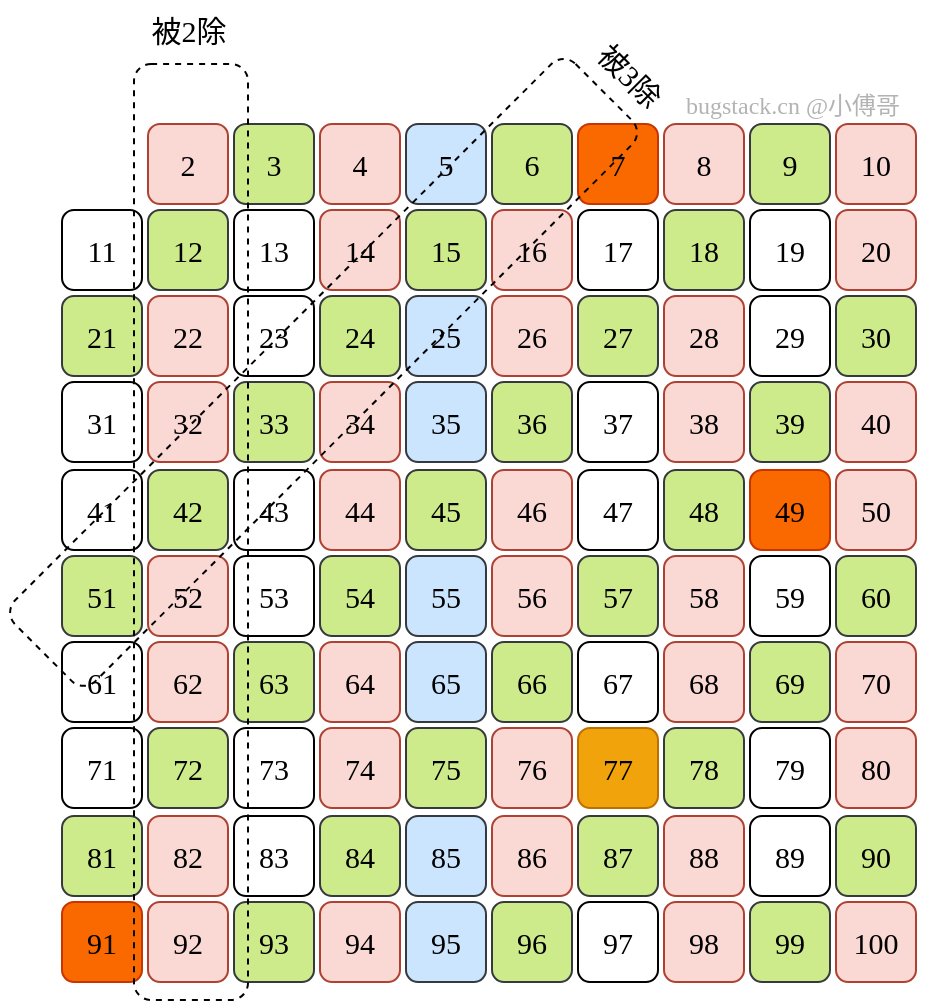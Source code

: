 <mxfile version="20.2.8" type="device"><diagram id="tUD_5RNZibAbXZSyxroM" name="图1"><mxGraphModel dx="1186" dy="739" grid="0" gridSize="10" guides="1" tooltips="1" connect="1" arrows="1" fold="1" page="1" pageScale="1" pageWidth="580" pageHeight="800" math="0" shadow="0"><root><mxCell id="0"/><mxCell id="1" parent="0"/><mxCell id="F0_OT4tNZvmIUbUzwiLg-2" value="2" style="rounded=1;whiteSpace=wrap;html=1;fontFamily=Comic Sans MS;fontSize=15;fillColor=#fad9d5;strokeColor=#ae4132;" vertex="1" parent="1"><mxGeometry x="86" y="180" width="40" height="40" as="geometry"/></mxCell><mxCell id="F0_OT4tNZvmIUbUzwiLg-3" value="3" style="rounded=1;whiteSpace=wrap;html=1;fontFamily=Comic Sans MS;fontSize=15;fillColor=#cdeb8b;strokeColor=#36393d;" vertex="1" parent="1"><mxGeometry x="129" y="180" width="40" height="40" as="geometry"/></mxCell><mxCell id="F0_OT4tNZvmIUbUzwiLg-4" value="4" style="rounded=1;whiteSpace=wrap;html=1;fontFamily=Comic Sans MS;fontSize=15;fillColor=#fad9d5;strokeColor=#ae4132;" vertex="1" parent="1"><mxGeometry x="172" y="180" width="40" height="40" as="geometry"/></mxCell><mxCell id="F0_OT4tNZvmIUbUzwiLg-5" value="5" style="rounded=1;whiteSpace=wrap;html=1;fontFamily=Comic Sans MS;fontSize=15;fillColor=#cce5ff;strokeColor=#36393d;" vertex="1" parent="1"><mxGeometry x="215" y="180" width="40" height="40" as="geometry"/></mxCell><mxCell id="F0_OT4tNZvmIUbUzwiLg-6" value="6" style="rounded=1;whiteSpace=wrap;html=1;fontFamily=Comic Sans MS;fontSize=15;fillColor=#cdeb8b;strokeColor=#36393d;" vertex="1" parent="1"><mxGeometry x="258" y="180" width="40" height="40" as="geometry"/></mxCell><mxCell id="F0_OT4tNZvmIUbUzwiLg-7" value="7" style="rounded=1;whiteSpace=wrap;html=1;fontFamily=Comic Sans MS;fontSize=15;fillColor=#fa6800;strokeColor=#C73500;fontColor=#000000;" vertex="1" parent="1"><mxGeometry x="301" y="180" width="40" height="40" as="geometry"/></mxCell><mxCell id="F0_OT4tNZvmIUbUzwiLg-8" value="8" style="rounded=1;whiteSpace=wrap;html=1;fontFamily=Comic Sans MS;fontSize=15;fillColor=#fad9d5;strokeColor=#ae4132;" vertex="1" parent="1"><mxGeometry x="344" y="180" width="40" height="40" as="geometry"/></mxCell><mxCell id="F0_OT4tNZvmIUbUzwiLg-9" value="9" style="rounded=1;whiteSpace=wrap;html=1;fontFamily=Comic Sans MS;fontSize=15;fillColor=#cdeb8b;strokeColor=#36393d;" vertex="1" parent="1"><mxGeometry x="387" y="180" width="40" height="40" as="geometry"/></mxCell><mxCell id="F0_OT4tNZvmIUbUzwiLg-10" value="10" style="rounded=1;whiteSpace=wrap;html=1;fontFamily=Comic Sans MS;fontSize=15;fillColor=#fad9d5;strokeColor=#ae4132;" vertex="1" parent="1"><mxGeometry x="430" y="180" width="40" height="40" as="geometry"/></mxCell><mxCell id="F0_OT4tNZvmIUbUzwiLg-11" value="11" style="rounded=1;whiteSpace=wrap;html=1;fontFamily=Comic Sans MS;fontSize=15;" vertex="1" parent="1"><mxGeometry x="43" y="223" width="40" height="40" as="geometry"/></mxCell><mxCell id="F0_OT4tNZvmIUbUzwiLg-12" value="12" style="rounded=1;whiteSpace=wrap;html=1;fontFamily=Comic Sans MS;fontSize=15;fillColor=#cdeb8b;strokeColor=#36393d;" vertex="1" parent="1"><mxGeometry x="86" y="223" width="40" height="40" as="geometry"/></mxCell><mxCell id="F0_OT4tNZvmIUbUzwiLg-13" value="13" style="rounded=1;whiteSpace=wrap;html=1;fontFamily=Comic Sans MS;fontSize=15;" vertex="1" parent="1"><mxGeometry x="129" y="223" width="40" height="40" as="geometry"/></mxCell><mxCell id="F0_OT4tNZvmIUbUzwiLg-14" value="14" style="rounded=1;whiteSpace=wrap;html=1;fontFamily=Comic Sans MS;fontSize=15;fillColor=#fad9d5;strokeColor=#ae4132;" vertex="1" parent="1"><mxGeometry x="172" y="223" width="40" height="40" as="geometry"/></mxCell><mxCell id="F0_OT4tNZvmIUbUzwiLg-15" value="15" style="rounded=1;whiteSpace=wrap;html=1;fontFamily=Comic Sans MS;fontSize=15;fillColor=#cdeb8b;strokeColor=#36393d;" vertex="1" parent="1"><mxGeometry x="215" y="223" width="40" height="40" as="geometry"/></mxCell><mxCell id="F0_OT4tNZvmIUbUzwiLg-16" value="16" style="rounded=1;whiteSpace=wrap;html=1;fontFamily=Comic Sans MS;fontSize=15;fillColor=#fad9d5;strokeColor=#ae4132;" vertex="1" parent="1"><mxGeometry x="258" y="223" width="40" height="40" as="geometry"/></mxCell><mxCell id="F0_OT4tNZvmIUbUzwiLg-17" value="17" style="rounded=1;whiteSpace=wrap;html=1;fontFamily=Comic Sans MS;fontSize=15;" vertex="1" parent="1"><mxGeometry x="301" y="223" width="40" height="40" as="geometry"/></mxCell><mxCell id="F0_OT4tNZvmIUbUzwiLg-18" value="18" style="rounded=1;whiteSpace=wrap;html=1;fontFamily=Comic Sans MS;fontSize=15;fillColor=#cdeb8b;strokeColor=#36393d;" vertex="1" parent="1"><mxGeometry x="344" y="223" width="40" height="40" as="geometry"/></mxCell><mxCell id="F0_OT4tNZvmIUbUzwiLg-19" value="19" style="rounded=1;whiteSpace=wrap;html=1;fontFamily=Comic Sans MS;fontSize=15;" vertex="1" parent="1"><mxGeometry x="387" y="223" width="40" height="40" as="geometry"/></mxCell><mxCell id="F0_OT4tNZvmIUbUzwiLg-20" value="20" style="rounded=1;whiteSpace=wrap;html=1;fontFamily=Comic Sans MS;fontSize=15;fillColor=#fad9d5;strokeColor=#ae4132;" vertex="1" parent="1"><mxGeometry x="430" y="223" width="40" height="40" as="geometry"/></mxCell><mxCell id="F0_OT4tNZvmIUbUzwiLg-21" value="21" style="rounded=1;whiteSpace=wrap;html=1;fontFamily=Comic Sans MS;fontSize=15;direction=south;fillColor=#cdeb8b;strokeColor=#36393d;" vertex="1" parent="1"><mxGeometry x="43" y="266" width="40" height="40" as="geometry"/></mxCell><mxCell id="F0_OT4tNZvmIUbUzwiLg-22" value="22" style="rounded=1;whiteSpace=wrap;html=1;fontFamily=Comic Sans MS;fontSize=15;fillColor=#fad9d5;strokeColor=#ae4132;" vertex="1" parent="1"><mxGeometry x="86" y="266" width="40" height="40" as="geometry"/></mxCell><mxCell id="F0_OT4tNZvmIUbUzwiLg-23" value="23" style="rounded=1;whiteSpace=wrap;html=1;fontFamily=Comic Sans MS;fontSize=15;" vertex="1" parent="1"><mxGeometry x="129" y="266" width="40" height="40" as="geometry"/></mxCell><mxCell id="F0_OT4tNZvmIUbUzwiLg-24" value="24" style="rounded=1;whiteSpace=wrap;html=1;fontFamily=Comic Sans MS;fontSize=15;fillColor=#cdeb8b;strokeColor=#36393d;" vertex="1" parent="1"><mxGeometry x="172" y="266" width="40" height="40" as="geometry"/></mxCell><mxCell id="F0_OT4tNZvmIUbUzwiLg-25" value="25" style="rounded=1;whiteSpace=wrap;html=1;fontFamily=Comic Sans MS;fontSize=15;fillColor=#cce5ff;strokeColor=#36393d;" vertex="1" parent="1"><mxGeometry x="215" y="266" width="40" height="40" as="geometry"/></mxCell><mxCell id="F0_OT4tNZvmIUbUzwiLg-26" value="26" style="rounded=1;whiteSpace=wrap;html=1;fontFamily=Comic Sans MS;fontSize=15;fillColor=#fad9d5;strokeColor=#ae4132;" vertex="1" parent="1"><mxGeometry x="258" y="266" width="40" height="40" as="geometry"/></mxCell><mxCell id="F0_OT4tNZvmIUbUzwiLg-27" value="27" style="rounded=1;whiteSpace=wrap;html=1;fontFamily=Comic Sans MS;fontSize=15;fillColor=#cdeb8b;strokeColor=#36393d;" vertex="1" parent="1"><mxGeometry x="301" y="266" width="40" height="40" as="geometry"/></mxCell><mxCell id="F0_OT4tNZvmIUbUzwiLg-28" value="28" style="rounded=1;whiteSpace=wrap;html=1;fontFamily=Comic Sans MS;fontSize=15;fillColor=#fad9d5;strokeColor=#ae4132;" vertex="1" parent="1"><mxGeometry x="344" y="266" width="40" height="40" as="geometry"/></mxCell><mxCell id="F0_OT4tNZvmIUbUzwiLg-29" value="29" style="rounded=1;whiteSpace=wrap;html=1;fontFamily=Comic Sans MS;fontSize=15;" vertex="1" parent="1"><mxGeometry x="387" y="266" width="40" height="40" as="geometry"/></mxCell><mxCell id="F0_OT4tNZvmIUbUzwiLg-30" value="30" style="rounded=1;whiteSpace=wrap;html=1;fontFamily=Comic Sans MS;fontSize=15;fillColor=#cdeb8b;strokeColor=#36393d;" vertex="1" parent="1"><mxGeometry x="430" y="266" width="40" height="40" as="geometry"/></mxCell><mxCell id="F0_OT4tNZvmIUbUzwiLg-31" value="31" style="rounded=1;whiteSpace=wrap;html=1;fontFamily=Comic Sans MS;fontSize=15;" vertex="1" parent="1"><mxGeometry x="43" y="309" width="40" height="40" as="geometry"/></mxCell><mxCell id="F0_OT4tNZvmIUbUzwiLg-32" value="32" style="rounded=1;whiteSpace=wrap;html=1;fontFamily=Comic Sans MS;fontSize=15;fillColor=#fad9d5;strokeColor=#ae4132;" vertex="1" parent="1"><mxGeometry x="86" y="309" width="40" height="40" as="geometry"/></mxCell><mxCell id="F0_OT4tNZvmIUbUzwiLg-33" value="33" style="rounded=1;whiteSpace=wrap;html=1;fontFamily=Comic Sans MS;fontSize=15;fillColor=#cdeb8b;strokeColor=#36393d;" vertex="1" parent="1"><mxGeometry x="129" y="309" width="40" height="40" as="geometry"/></mxCell><mxCell id="F0_OT4tNZvmIUbUzwiLg-34" value="34" style="rounded=1;whiteSpace=wrap;html=1;fontFamily=Comic Sans MS;fontSize=15;fillColor=#fad9d5;strokeColor=#ae4132;" vertex="1" parent="1"><mxGeometry x="172" y="309" width="40" height="40" as="geometry"/></mxCell><mxCell id="F0_OT4tNZvmIUbUzwiLg-35" value="35" style="rounded=1;whiteSpace=wrap;html=1;fontFamily=Comic Sans MS;fontSize=15;fillColor=#cce5ff;strokeColor=#36393d;" vertex="1" parent="1"><mxGeometry x="215" y="309" width="40" height="40" as="geometry"/></mxCell><mxCell id="F0_OT4tNZvmIUbUzwiLg-36" value="36" style="rounded=1;whiteSpace=wrap;html=1;fontFamily=Comic Sans MS;fontSize=15;fillColor=#cdeb8b;strokeColor=#36393d;" vertex="1" parent="1"><mxGeometry x="258" y="309" width="40" height="40" as="geometry"/></mxCell><mxCell id="F0_OT4tNZvmIUbUzwiLg-37" value="37" style="rounded=1;whiteSpace=wrap;html=1;fontFamily=Comic Sans MS;fontSize=15;" vertex="1" parent="1"><mxGeometry x="301" y="309" width="40" height="40" as="geometry"/></mxCell><mxCell id="F0_OT4tNZvmIUbUzwiLg-38" value="38" style="rounded=1;whiteSpace=wrap;html=1;fontFamily=Comic Sans MS;fontSize=15;fillColor=#fad9d5;strokeColor=#ae4132;" vertex="1" parent="1"><mxGeometry x="344" y="309" width="40" height="40" as="geometry"/></mxCell><mxCell id="F0_OT4tNZvmIUbUzwiLg-39" value="39" style="rounded=1;whiteSpace=wrap;html=1;fontFamily=Comic Sans MS;fontSize=15;fillColor=#cdeb8b;strokeColor=#36393d;" vertex="1" parent="1"><mxGeometry x="387" y="309" width="40" height="40" as="geometry"/></mxCell><mxCell id="F0_OT4tNZvmIUbUzwiLg-40" value="40" style="rounded=1;whiteSpace=wrap;html=1;fontFamily=Comic Sans MS;fontSize=15;fillColor=#fad9d5;strokeColor=#ae4132;" vertex="1" parent="1"><mxGeometry x="430" y="309" width="40" height="40" as="geometry"/></mxCell><mxCell id="F0_OT4tNZvmIUbUzwiLg-41" value="41" style="rounded=1;whiteSpace=wrap;html=1;fontFamily=Comic Sans MS;fontSize=15;" vertex="1" parent="1"><mxGeometry x="43" y="353" width="40" height="40" as="geometry"/></mxCell><mxCell id="F0_OT4tNZvmIUbUzwiLg-42" value="42" style="rounded=1;whiteSpace=wrap;html=1;fontFamily=Comic Sans MS;fontSize=15;fillColor=#cdeb8b;strokeColor=#36393d;" vertex="1" parent="1"><mxGeometry x="86" y="353" width="40" height="40" as="geometry"/></mxCell><mxCell id="F0_OT4tNZvmIUbUzwiLg-43" value="43" style="rounded=1;whiteSpace=wrap;html=1;fontFamily=Comic Sans MS;fontSize=15;" vertex="1" parent="1"><mxGeometry x="129" y="353" width="40" height="40" as="geometry"/></mxCell><mxCell id="F0_OT4tNZvmIUbUzwiLg-44" value="44" style="rounded=1;whiteSpace=wrap;html=1;fontFamily=Comic Sans MS;fontSize=15;fillColor=#fad9d5;strokeColor=#ae4132;" vertex="1" parent="1"><mxGeometry x="172" y="353" width="40" height="40" as="geometry"/></mxCell><mxCell id="F0_OT4tNZvmIUbUzwiLg-45" value="45" style="rounded=1;whiteSpace=wrap;html=1;fontFamily=Comic Sans MS;fontSize=15;fillColor=#cdeb8b;strokeColor=#36393d;" vertex="1" parent="1"><mxGeometry x="215" y="353" width="40" height="40" as="geometry"/></mxCell><mxCell id="F0_OT4tNZvmIUbUzwiLg-46" value="46" style="rounded=1;whiteSpace=wrap;html=1;fontFamily=Comic Sans MS;fontSize=15;fillColor=#fad9d5;strokeColor=#ae4132;" vertex="1" parent="1"><mxGeometry x="258" y="353" width="40" height="40" as="geometry"/></mxCell><mxCell id="F0_OT4tNZvmIUbUzwiLg-47" value="47" style="rounded=1;whiteSpace=wrap;html=1;fontFamily=Comic Sans MS;fontSize=15;" vertex="1" parent="1"><mxGeometry x="301" y="353" width="40" height="40" as="geometry"/></mxCell><mxCell id="F0_OT4tNZvmIUbUzwiLg-48" value="48" style="rounded=1;whiteSpace=wrap;html=1;fontFamily=Comic Sans MS;fontSize=15;fillColor=#cdeb8b;strokeColor=#36393d;" vertex="1" parent="1"><mxGeometry x="344" y="353" width="40" height="40" as="geometry"/></mxCell><mxCell id="F0_OT4tNZvmIUbUzwiLg-49" value="49" style="rounded=1;whiteSpace=wrap;html=1;fontFamily=Comic Sans MS;fontSize=15;fillColor=#fa6800;fontColor=#000000;strokeColor=#C73500;" vertex="1" parent="1"><mxGeometry x="387" y="353" width="40" height="40" as="geometry"/></mxCell><mxCell id="F0_OT4tNZvmIUbUzwiLg-50" value="50" style="rounded=1;whiteSpace=wrap;html=1;fontFamily=Comic Sans MS;fontSize=15;fillColor=#fad9d5;strokeColor=#ae4132;" vertex="1" parent="1"><mxGeometry x="430" y="353" width="40" height="40" as="geometry"/></mxCell><mxCell id="F0_OT4tNZvmIUbUzwiLg-51" value="51" style="rounded=1;whiteSpace=wrap;html=1;fontFamily=Comic Sans MS;fontSize=15;fillColor=#cdeb8b;strokeColor=#36393d;" vertex="1" parent="1"><mxGeometry x="43" y="396" width="40" height="40" as="geometry"/></mxCell><mxCell id="F0_OT4tNZvmIUbUzwiLg-52" value="52" style="rounded=1;whiteSpace=wrap;html=1;fontFamily=Comic Sans MS;fontSize=15;fillColor=#fad9d5;strokeColor=#ae4132;" vertex="1" parent="1"><mxGeometry x="86" y="396" width="40" height="40" as="geometry"/></mxCell><mxCell id="F0_OT4tNZvmIUbUzwiLg-53" value="53" style="rounded=1;whiteSpace=wrap;html=1;fontFamily=Comic Sans MS;fontSize=15;" vertex="1" parent="1"><mxGeometry x="129" y="396" width="40" height="40" as="geometry"/></mxCell><mxCell id="F0_OT4tNZvmIUbUzwiLg-54" value="54" style="rounded=1;whiteSpace=wrap;html=1;fontFamily=Comic Sans MS;fontSize=15;fillColor=#cdeb8b;strokeColor=#36393d;" vertex="1" parent="1"><mxGeometry x="172" y="396" width="40" height="40" as="geometry"/></mxCell><mxCell id="F0_OT4tNZvmIUbUzwiLg-55" value="55" style="rounded=1;whiteSpace=wrap;html=1;fontFamily=Comic Sans MS;fontSize=15;fillColor=#cce5ff;strokeColor=#36393d;" vertex="1" parent="1"><mxGeometry x="215" y="396" width="40" height="40" as="geometry"/></mxCell><mxCell id="F0_OT4tNZvmIUbUzwiLg-56" value="56" style="rounded=1;whiteSpace=wrap;html=1;fontFamily=Comic Sans MS;fontSize=15;fillColor=#fad9d5;strokeColor=#ae4132;" vertex="1" parent="1"><mxGeometry x="258" y="396" width="40" height="40" as="geometry"/></mxCell><mxCell id="F0_OT4tNZvmIUbUzwiLg-57" value="57" style="rounded=1;whiteSpace=wrap;html=1;fontFamily=Comic Sans MS;fontSize=15;fillColor=#cdeb8b;strokeColor=#36393d;" vertex="1" parent="1"><mxGeometry x="301" y="396" width="40" height="40" as="geometry"/></mxCell><mxCell id="F0_OT4tNZvmIUbUzwiLg-58" value="58" style="rounded=1;whiteSpace=wrap;html=1;fontFamily=Comic Sans MS;fontSize=15;fillColor=#fad9d5;strokeColor=#ae4132;" vertex="1" parent="1"><mxGeometry x="344" y="396" width="40" height="40" as="geometry"/></mxCell><mxCell id="F0_OT4tNZvmIUbUzwiLg-59" value="59" style="rounded=1;whiteSpace=wrap;html=1;fontFamily=Comic Sans MS;fontSize=15;" vertex="1" parent="1"><mxGeometry x="387" y="396" width="40" height="40" as="geometry"/></mxCell><mxCell id="F0_OT4tNZvmIUbUzwiLg-60" value="60" style="rounded=1;whiteSpace=wrap;html=1;fontFamily=Comic Sans MS;fontSize=15;fillColor=#cdeb8b;strokeColor=#36393d;" vertex="1" parent="1"><mxGeometry x="430" y="396" width="40" height="40" as="geometry"/></mxCell><mxCell id="F0_OT4tNZvmIUbUzwiLg-61" value="61" style="rounded=1;whiteSpace=wrap;html=1;fontFamily=Comic Sans MS;fontSize=15;" vertex="1" parent="1"><mxGeometry x="43" y="439" width="40" height="40" as="geometry"/></mxCell><mxCell id="F0_OT4tNZvmIUbUzwiLg-62" value="62" style="rounded=1;whiteSpace=wrap;html=1;fontFamily=Comic Sans MS;fontSize=15;fillColor=#fad9d5;strokeColor=#ae4132;" vertex="1" parent="1"><mxGeometry x="86" y="439" width="40" height="40" as="geometry"/></mxCell><mxCell id="F0_OT4tNZvmIUbUzwiLg-63" value="63" style="rounded=1;whiteSpace=wrap;html=1;fontFamily=Comic Sans MS;fontSize=15;fillColor=#cdeb8b;strokeColor=#36393d;" vertex="1" parent="1"><mxGeometry x="129" y="439" width="40" height="40" as="geometry"/></mxCell><mxCell id="F0_OT4tNZvmIUbUzwiLg-64" value="64" style="rounded=1;whiteSpace=wrap;html=1;fontFamily=Comic Sans MS;fontSize=15;fillColor=#fad9d5;strokeColor=#ae4132;" vertex="1" parent="1"><mxGeometry x="172" y="439" width="40" height="40" as="geometry"/></mxCell><mxCell id="F0_OT4tNZvmIUbUzwiLg-65" value="65" style="rounded=1;whiteSpace=wrap;html=1;fontFamily=Comic Sans MS;fontSize=15;fillColor=#cce5ff;strokeColor=#36393d;" vertex="1" parent="1"><mxGeometry x="215" y="439" width="40" height="40" as="geometry"/></mxCell><mxCell id="F0_OT4tNZvmIUbUzwiLg-66" value="66" style="rounded=1;whiteSpace=wrap;html=1;fontFamily=Comic Sans MS;fontSize=15;fillColor=#cdeb8b;strokeColor=#36393d;" vertex="1" parent="1"><mxGeometry x="258" y="439" width="40" height="40" as="geometry"/></mxCell><mxCell id="F0_OT4tNZvmIUbUzwiLg-67" value="67" style="rounded=1;whiteSpace=wrap;html=1;fontFamily=Comic Sans MS;fontSize=15;" vertex="1" parent="1"><mxGeometry x="301" y="439" width="40" height="40" as="geometry"/></mxCell><mxCell id="F0_OT4tNZvmIUbUzwiLg-68" value="68" style="rounded=1;whiteSpace=wrap;html=1;fontFamily=Comic Sans MS;fontSize=15;fillColor=#fad9d5;strokeColor=#ae4132;" vertex="1" parent="1"><mxGeometry x="344" y="439" width="40" height="40" as="geometry"/></mxCell><mxCell id="F0_OT4tNZvmIUbUzwiLg-69" value="69" style="rounded=1;whiteSpace=wrap;html=1;fontFamily=Comic Sans MS;fontSize=15;fillColor=#cdeb8b;strokeColor=#36393d;" vertex="1" parent="1"><mxGeometry x="387" y="439" width="40" height="40" as="geometry"/></mxCell><mxCell id="F0_OT4tNZvmIUbUzwiLg-70" value="70" style="rounded=1;whiteSpace=wrap;html=1;fontFamily=Comic Sans MS;fontSize=15;fillColor=#fad9d5;strokeColor=#ae4132;" vertex="1" parent="1"><mxGeometry x="430" y="439" width="40" height="40" as="geometry"/></mxCell><mxCell id="F0_OT4tNZvmIUbUzwiLg-71" value="71" style="rounded=1;whiteSpace=wrap;html=1;fontFamily=Comic Sans MS;fontSize=15;" vertex="1" parent="1"><mxGeometry x="43" y="482" width="40" height="40" as="geometry"/></mxCell><mxCell id="F0_OT4tNZvmIUbUzwiLg-72" value="72" style="rounded=1;whiteSpace=wrap;html=1;fontFamily=Comic Sans MS;fontSize=15;fillColor=#cdeb8b;strokeColor=#36393d;" vertex="1" parent="1"><mxGeometry x="86" y="482" width="40" height="40" as="geometry"/></mxCell><mxCell id="F0_OT4tNZvmIUbUzwiLg-73" value="73" style="rounded=1;whiteSpace=wrap;html=1;fontFamily=Comic Sans MS;fontSize=15;" vertex="1" parent="1"><mxGeometry x="129" y="482" width="40" height="40" as="geometry"/></mxCell><mxCell id="F0_OT4tNZvmIUbUzwiLg-74" value="74" style="rounded=1;whiteSpace=wrap;html=1;fontFamily=Comic Sans MS;fontSize=15;fillColor=#fad9d5;strokeColor=#ae4132;" vertex="1" parent="1"><mxGeometry x="172" y="482" width="40" height="40" as="geometry"/></mxCell><mxCell id="F0_OT4tNZvmIUbUzwiLg-75" value="75" style="rounded=1;whiteSpace=wrap;html=1;fontFamily=Comic Sans MS;fontSize=15;fillColor=#cdeb8b;strokeColor=#36393d;" vertex="1" parent="1"><mxGeometry x="215" y="482" width="40" height="40" as="geometry"/></mxCell><mxCell id="F0_OT4tNZvmIUbUzwiLg-76" value="76" style="rounded=1;whiteSpace=wrap;html=1;fontFamily=Comic Sans MS;fontSize=15;fillColor=#fad9d5;strokeColor=#ae4132;" vertex="1" parent="1"><mxGeometry x="258" y="482" width="40" height="40" as="geometry"/></mxCell><mxCell id="F0_OT4tNZvmIUbUzwiLg-77" value="77" style="rounded=1;whiteSpace=wrap;html=1;fontFamily=Comic Sans MS;fontSize=15;fillColor=#f0a30a;fontColor=#000000;strokeColor=#BD7000;" vertex="1" parent="1"><mxGeometry x="301" y="482" width="40" height="40" as="geometry"/></mxCell><mxCell id="F0_OT4tNZvmIUbUzwiLg-78" value="78" style="rounded=1;whiteSpace=wrap;html=1;fontFamily=Comic Sans MS;fontSize=15;fillColor=#cdeb8b;strokeColor=#36393d;" vertex="1" parent="1"><mxGeometry x="344" y="482" width="40" height="40" as="geometry"/></mxCell><mxCell id="F0_OT4tNZvmIUbUzwiLg-79" value="79" style="rounded=1;whiteSpace=wrap;html=1;fontFamily=Comic Sans MS;fontSize=15;" vertex="1" parent="1"><mxGeometry x="387" y="482" width="40" height="40" as="geometry"/></mxCell><mxCell id="F0_OT4tNZvmIUbUzwiLg-80" value="80" style="rounded=1;whiteSpace=wrap;html=1;fontFamily=Comic Sans MS;fontSize=15;fillColor=#fad9d5;strokeColor=#ae4132;" vertex="1" parent="1"><mxGeometry x="430" y="482" width="40" height="40" as="geometry"/></mxCell><mxCell id="F0_OT4tNZvmIUbUzwiLg-81" value="81" style="rounded=1;whiteSpace=wrap;html=1;fontFamily=Comic Sans MS;fontSize=15;fillColor=#cdeb8b;strokeColor=#36393d;" vertex="1" parent="1"><mxGeometry x="43" y="526" width="40" height="40" as="geometry"/></mxCell><mxCell id="F0_OT4tNZvmIUbUzwiLg-82" value="82" style="rounded=1;whiteSpace=wrap;html=1;fontFamily=Comic Sans MS;fontSize=15;fillColor=#fad9d5;strokeColor=#ae4132;" vertex="1" parent="1"><mxGeometry x="86" y="526" width="40" height="40" as="geometry"/></mxCell><mxCell id="F0_OT4tNZvmIUbUzwiLg-83" value="83" style="rounded=1;whiteSpace=wrap;html=1;fontFamily=Comic Sans MS;fontSize=15;" vertex="1" parent="1"><mxGeometry x="129" y="526" width="40" height="40" as="geometry"/></mxCell><mxCell id="F0_OT4tNZvmIUbUzwiLg-84" value="84" style="rounded=1;whiteSpace=wrap;html=1;fontFamily=Comic Sans MS;fontSize=15;fillColor=#cdeb8b;strokeColor=#36393d;" vertex="1" parent="1"><mxGeometry x="172" y="526" width="40" height="40" as="geometry"/></mxCell><mxCell id="F0_OT4tNZvmIUbUzwiLg-85" value="85" style="rounded=1;whiteSpace=wrap;html=1;fontFamily=Comic Sans MS;fontSize=15;fillColor=#cce5ff;strokeColor=#36393d;" vertex="1" parent="1"><mxGeometry x="215" y="526" width="40" height="40" as="geometry"/></mxCell><mxCell id="F0_OT4tNZvmIUbUzwiLg-86" value="86" style="rounded=1;whiteSpace=wrap;html=1;fontFamily=Comic Sans MS;fontSize=15;fillColor=#fad9d5;strokeColor=#ae4132;" vertex="1" parent="1"><mxGeometry x="258" y="526" width="40" height="40" as="geometry"/></mxCell><mxCell id="F0_OT4tNZvmIUbUzwiLg-87" value="87" style="rounded=1;whiteSpace=wrap;html=1;fontFamily=Comic Sans MS;fontSize=15;fillColor=#cdeb8b;strokeColor=#36393d;" vertex="1" parent="1"><mxGeometry x="301" y="526" width="40" height="40" as="geometry"/></mxCell><mxCell id="F0_OT4tNZvmIUbUzwiLg-88" value="88" style="rounded=1;whiteSpace=wrap;html=1;fontFamily=Comic Sans MS;fontSize=15;fillColor=#fad9d5;strokeColor=#ae4132;" vertex="1" parent="1"><mxGeometry x="344" y="526" width="40" height="40" as="geometry"/></mxCell><mxCell id="F0_OT4tNZvmIUbUzwiLg-89" value="89" style="rounded=1;whiteSpace=wrap;html=1;fontFamily=Comic Sans MS;fontSize=15;" vertex="1" parent="1"><mxGeometry x="387" y="526" width="40" height="40" as="geometry"/></mxCell><mxCell id="F0_OT4tNZvmIUbUzwiLg-90" value="90" style="rounded=1;whiteSpace=wrap;html=1;fontFamily=Comic Sans MS;fontSize=15;fillColor=#cdeb8b;strokeColor=#36393d;" vertex="1" parent="1"><mxGeometry x="430" y="526" width="40" height="40" as="geometry"/></mxCell><mxCell id="F0_OT4tNZvmIUbUzwiLg-91" value="91" style="rounded=1;whiteSpace=wrap;html=1;fontFamily=Comic Sans MS;fontSize=15;fillColor=#fa6800;fontColor=#000000;strokeColor=#C73500;" vertex="1" parent="1"><mxGeometry x="43" y="569" width="40" height="40" as="geometry"/></mxCell><mxCell id="F0_OT4tNZvmIUbUzwiLg-92" value="92" style="rounded=1;whiteSpace=wrap;html=1;fontFamily=Comic Sans MS;fontSize=15;fillColor=#fad9d5;strokeColor=#ae4132;" vertex="1" parent="1"><mxGeometry x="86" y="569" width="40" height="40" as="geometry"/></mxCell><mxCell id="F0_OT4tNZvmIUbUzwiLg-93" value="93" style="rounded=1;whiteSpace=wrap;html=1;fontFamily=Comic Sans MS;fontSize=15;fillColor=#cdeb8b;strokeColor=#36393d;" vertex="1" parent="1"><mxGeometry x="129" y="569" width="40" height="40" as="geometry"/></mxCell><mxCell id="F0_OT4tNZvmIUbUzwiLg-94" value="94" style="rounded=1;whiteSpace=wrap;html=1;fontFamily=Comic Sans MS;fontSize=15;fillColor=#fad9d5;strokeColor=#ae4132;" vertex="1" parent="1"><mxGeometry x="172" y="569" width="40" height="40" as="geometry"/></mxCell><mxCell id="F0_OT4tNZvmIUbUzwiLg-95" value="95" style="rounded=1;whiteSpace=wrap;html=1;fontFamily=Comic Sans MS;fontSize=15;fillColor=#cce5ff;strokeColor=#36393d;" vertex="1" parent="1"><mxGeometry x="215" y="569" width="40" height="40" as="geometry"/></mxCell><mxCell id="F0_OT4tNZvmIUbUzwiLg-96" value="96" style="rounded=1;whiteSpace=wrap;html=1;fontFamily=Comic Sans MS;fontSize=15;fillColor=#cdeb8b;strokeColor=#36393d;" vertex="1" parent="1"><mxGeometry x="258" y="569" width="40" height="40" as="geometry"/></mxCell><mxCell id="F0_OT4tNZvmIUbUzwiLg-97" value="97" style="rounded=1;whiteSpace=wrap;html=1;fontFamily=Comic Sans MS;fontSize=15;" vertex="1" parent="1"><mxGeometry x="301" y="569" width="40" height="40" as="geometry"/></mxCell><mxCell id="F0_OT4tNZvmIUbUzwiLg-98" value="98" style="rounded=1;whiteSpace=wrap;html=1;fontFamily=Comic Sans MS;fontSize=15;fillColor=#fad9d5;strokeColor=#ae4132;" vertex="1" parent="1"><mxGeometry x="344" y="569" width="40" height="40" as="geometry"/></mxCell><mxCell id="F0_OT4tNZvmIUbUzwiLg-99" value="99" style="rounded=1;whiteSpace=wrap;html=1;fontFamily=Comic Sans MS;fontSize=15;fillColor=#cdeb8b;strokeColor=#36393d;" vertex="1" parent="1"><mxGeometry x="387" y="569" width="40" height="40" as="geometry"/></mxCell><mxCell id="F0_OT4tNZvmIUbUzwiLg-100" value="100" style="rounded=1;whiteSpace=wrap;html=1;fontFamily=Comic Sans MS;fontSize=15;fillColor=#fad9d5;strokeColor=#ae4132;" vertex="1" parent="1"><mxGeometry x="430" y="569" width="40" height="40" as="geometry"/></mxCell><mxCell id="F0_OT4tNZvmIUbUzwiLg-113" value="" style="rounded=1;whiteSpace=wrap;html=1;fontFamily=Comic Sans MS;fontSize=15;fillColor=none;dashed=1;" vertex="1" parent="1"><mxGeometry x="79" y="150" width="57" height="468" as="geometry"/></mxCell><mxCell id="F0_OT4tNZvmIUbUzwiLg-114" value="被2除" style="text;html=1;align=center;verticalAlign=middle;resizable=0;points=[];autosize=1;strokeColor=none;fillColor=none;fontSize=15;fontFamily=Comic Sans MS;" vertex="1" parent="1"><mxGeometry x="77.5" y="118" width="57" height="30" as="geometry"/></mxCell><mxCell id="F0_OT4tNZvmIUbUzwiLg-115" value="" style="rounded=1;whiteSpace=wrap;html=1;fontFamily=Comic Sans MS;fontSize=15;fillColor=none;dashed=1;rotation=45;" vertex="1" parent="1"><mxGeometry x="145.29" y="106.06" width="57" height="396.3" as="geometry"/></mxCell><mxCell id="F0_OT4tNZvmIUbUzwiLg-116" value="被3除" style="text;html=1;align=center;verticalAlign=middle;resizable=0;points=[];autosize=1;strokeColor=none;fillColor=none;fontSize=15;fontFamily=Comic Sans MS;rotation=45;" vertex="1" parent="1"><mxGeometry x="298" y="140" width="57" height="30" as="geometry"/></mxCell><mxCell id="F0_OT4tNZvmIUbUzwiLg-118" value="&lt;font face=&quot;Garamond&quot; style=&quot;font-size: 12px;&quot; color=&quot;#b3b3b3&quot;&gt;bugstack.cn @小傅哥&lt;/font&gt;" style="text;html=1;align=center;verticalAlign=middle;resizable=0;points=[];autosize=1;strokeColor=none;fillColor=none;fontSize=15;fontFamily=Comic Sans MS;rotation=0;" vertex="1" parent="1"><mxGeometry x="339.5" y="154" width="136" height="30" as="geometry"/></mxCell></root></mxGraphModel></diagram></mxfile>